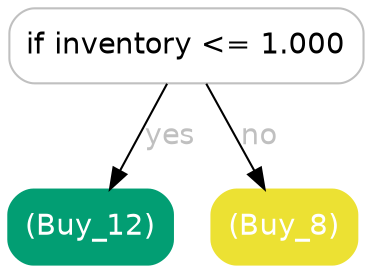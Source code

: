 digraph Tree {
	graph [bb="0,0,170.5,123"];
	node [color=gray,
		fillcolor=white,
		fontname=helvetica,
		label="\N",
		shape=box,
		style="filled, rounded"
	];
	edge [fontname=helvetica];
	0	[height=0.5,
		label="if inventory <= 1.000",
		pos="85.5,105",
		width=2.3611];
	1	[color="#029e73",
		fillcolor="#029e73",
		fontcolor=white,
		height=0.5,
		label="(Buy_12)",
		pos="39.5,18",
		width=1.0972];
	0 -> 1	[fontcolor=gray,
		label=yes,
		lp="78,61.5",
		pos="e,48.795,36.175 76.191,86.799 69.707,74.817 60.94,58.617 53.601,45.057"];
	2	[color="#ece133",
		fillcolor="#ece133",
		fontcolor=white,
		height=0.5,
		label="(Buy_8)",
		pos="132.5,18",
		width=0.97222];
	0 -> 2	[fontcolor=gray,
		label=no,
		lp="120.5,61.5",
		pos="e,123,36.175 95.011,86.799 101.64,74.817 110.59,58.617 118.09,45.057"];
}
